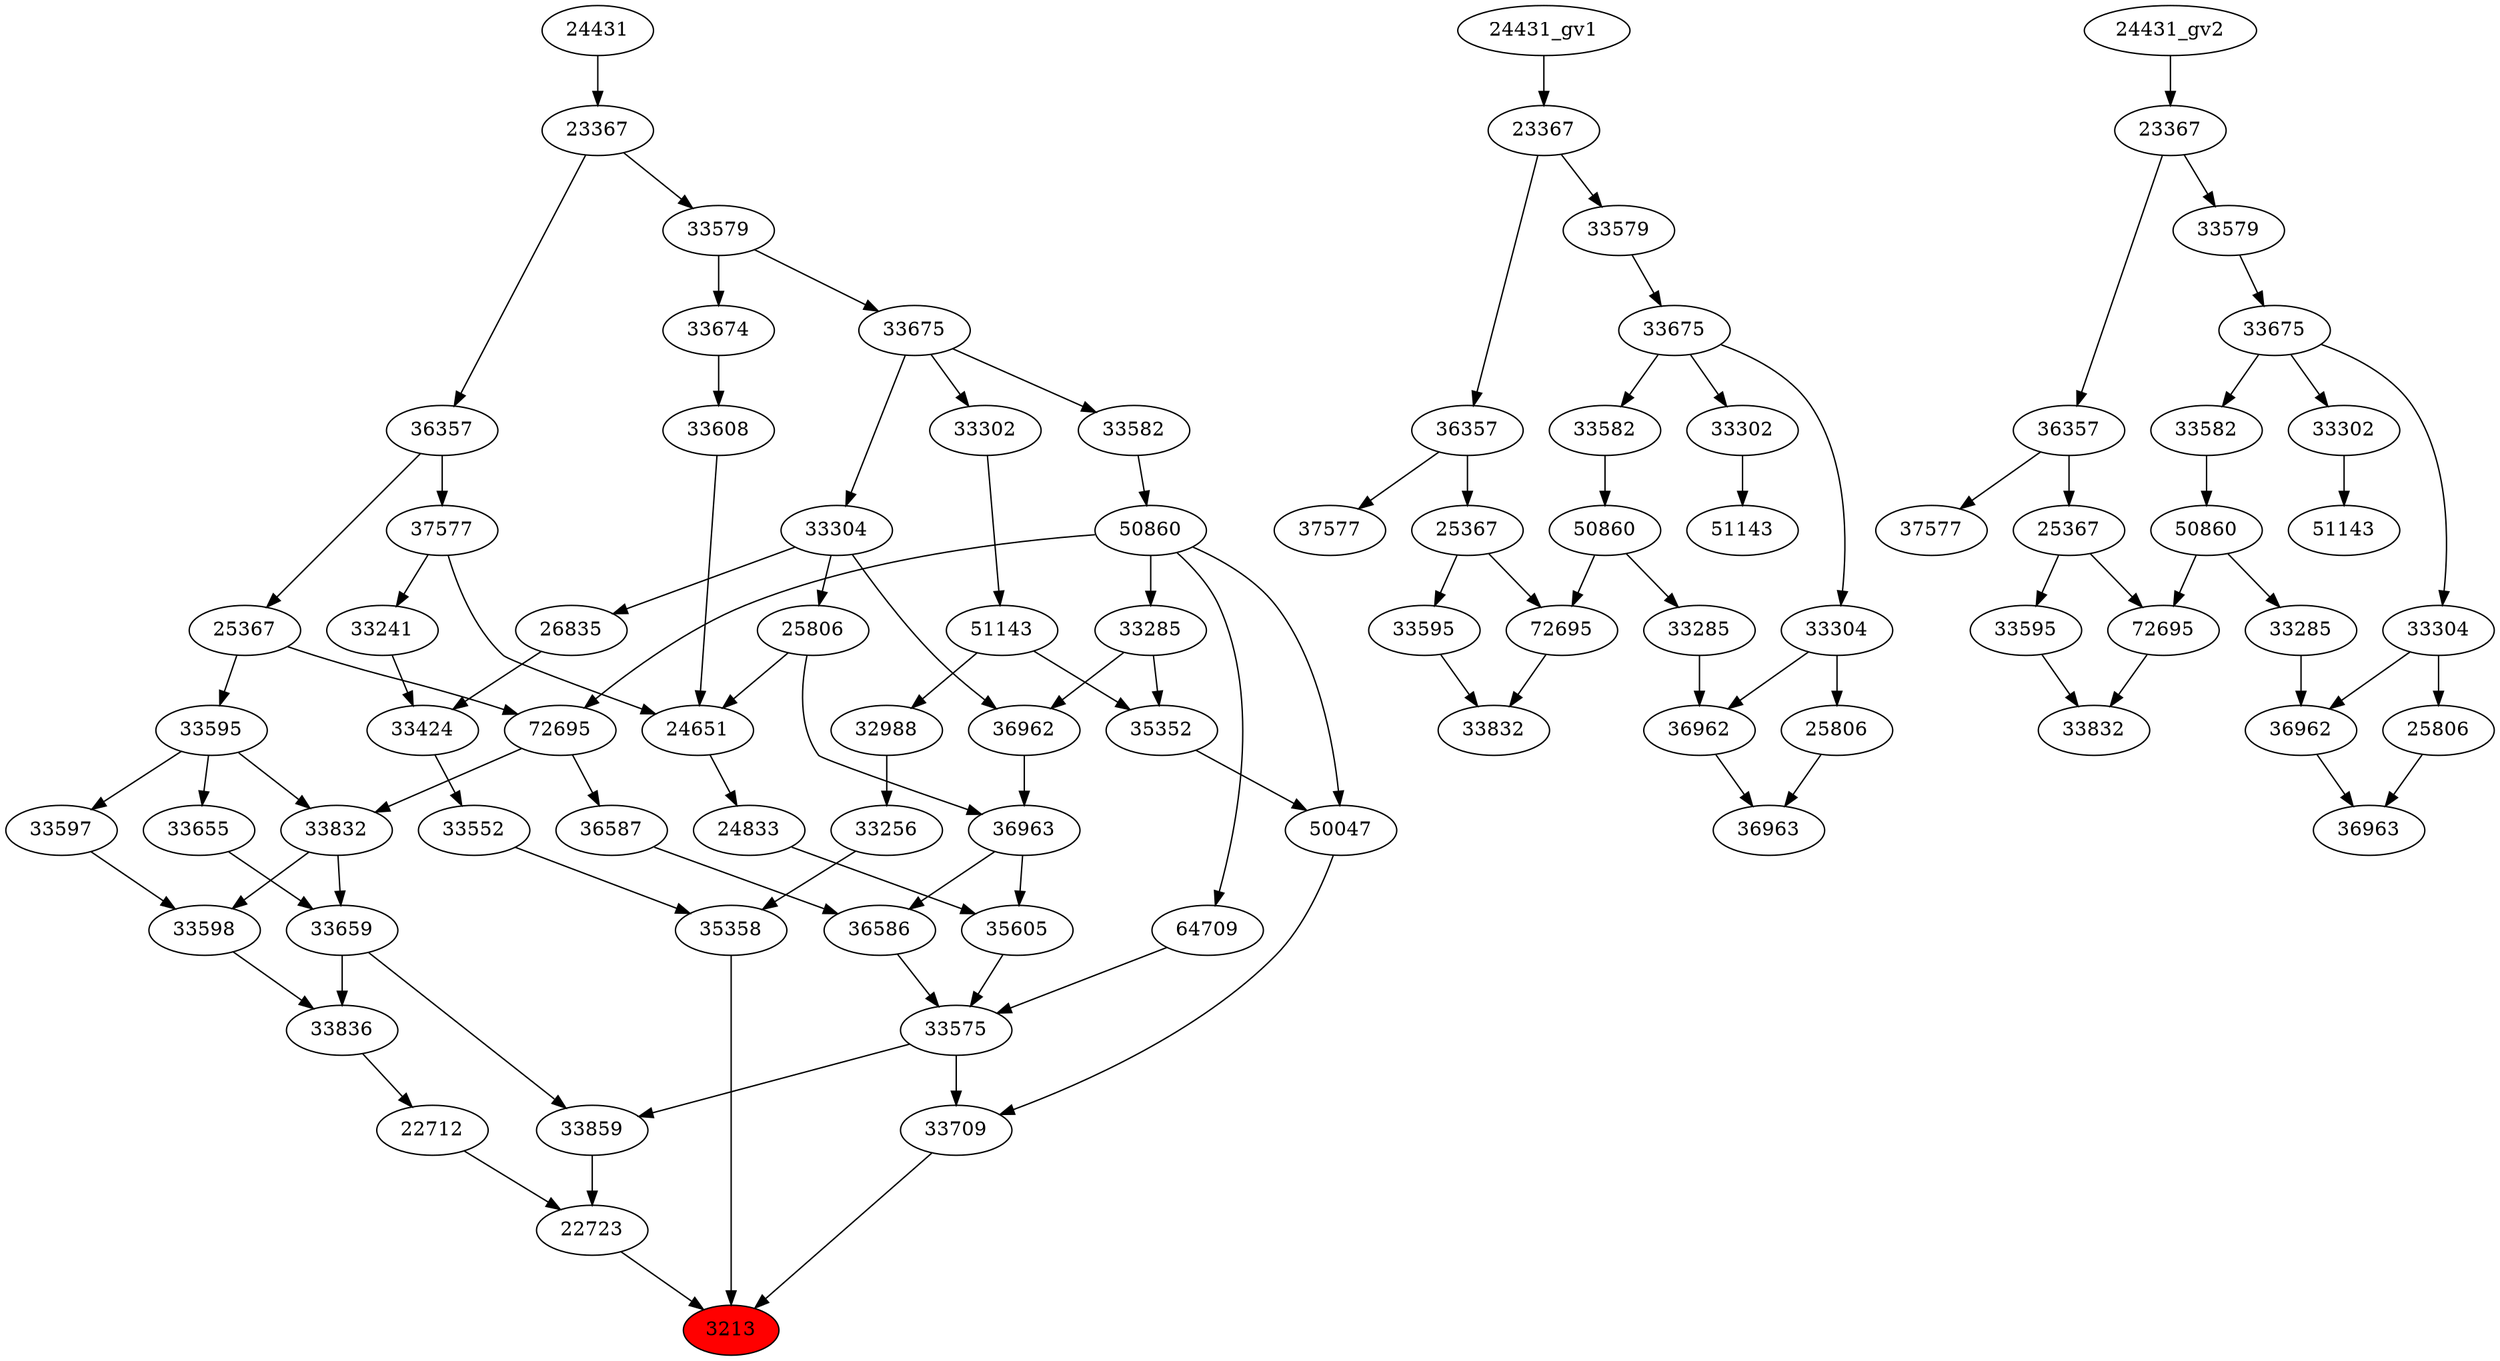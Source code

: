 strict digraph root {
	node [label="\N"];
	{
		node [fillcolor="",
			label="\N",
			style=""
		];
		3213		 [fillcolor=red,
			label=3213,
			style=filled];
		35358		 [label=35358];
		35358 -> 3213;
		33709		 [label=33709];
		33709 -> 3213;
		22723		 [label=22723];
		22723 -> 3213;
		33552		 [label=33552];
		33552 -> 35358;
		33256		 [label=33256];
		33256 -> 35358;
		50047		 [label=50047];
		50047 -> 33709;
		33575		 [label=33575];
		33575 -> 33709;
		33859		 [label=33859];
		33575 -> 33859;
		22712		 [label=22712];
		22712 -> 22723;
		33859 -> 22723;
		33424		 [label=33424];
		33424 -> 33552;
		32988		 [label=32988];
		32988 -> 33256;
		35352		 [label=35352];
		35352 -> 50047;
		50860		 [label=50860];
		50860 -> 50047;
		64709		 [label=64709];
		50860 -> 64709;
		33285		 [label=33285];
		50860 -> 33285;
		72695		 [label=72695];
		50860 -> 72695;
		36586		 [label=36586];
		36586 -> 33575;
		35605		 [label=35605];
		35605 -> 33575;
		64709 -> 33575;
		33836		 [label=33836];
		33836 -> 22712;
		33659		 [label=33659];
		33659 -> 33859;
		33659 -> 33836;
		33241		 [label=33241];
		33241 -> 33424;
		26835		 [label=26835];
		26835 -> 33424;
		51143		 [label=51143];
		51143 -> 32988;
		51143 -> 35352;
		33285 -> 35352;
		36962		 [label=36962];
		33285 -> 36962;
		33582		 [label=33582];
		33582 -> 50860;
		36587		 [label=36587];
		36587 -> 36586;
		36963		 [label=36963];
		36963 -> 36586;
		36963 -> 35605;
		24833		 [label=24833];
		24833 -> 35605;
		33598		 [label=33598];
		33598 -> 33836;
		33655		 [label=33655];
		33655 -> 33659;
		33832		 [label=33832];
		33832 -> 33659;
		33832 -> 33598;
		37577		 [label=37577];
		37577 -> 33241;
		24651		 [label=24651];
		37577 -> 24651;
		33304		 [label=33304];
		33304 -> 26835;
		33304 -> 36962;
		25806		 [label=25806];
		33304 -> 25806;
		33302		 [label=33302];
		33302 -> 51143;
		33675		 [label=33675];
		33675 -> 33582;
		33675 -> 33304;
		33675 -> 33302;
		72695 -> 36587;
		72695 -> 33832;
		36962 -> 36963;
		25806 -> 36963;
		25806 -> 24651;
		24651 -> 24833;
		33597		 [label=33597];
		33597 -> 33598;
		33595		 [label=33595];
		33595 -> 33655;
		33595 -> 33832;
		33595 -> 33597;
		36357		 [label=36357];
		36357 -> 37577;
		25367		 [label=25367];
		36357 -> 25367;
		33579		 [label=33579];
		33579 -> 33675;
		33674		 [label=33674];
		33579 -> 33674;
		25367 -> 72695;
		25367 -> 33595;
		33608		 [label=33608];
		33608 -> 24651;
		23367		 [label=23367];
		23367 -> 36357;
		23367 -> 33579;
		33674 -> 33608;
		24431		 [label=24431];
		24431 -> 23367;
	}
	{
		node [label="\N"];
		"50860_gv1"		 [label=50860];
		"33285_gv1"		 [label=33285];
		"50860_gv1" -> "33285_gv1";
		"72695_gv1"		 [label=72695];
		"50860_gv1" -> "72695_gv1";
		"33582_gv1"		 [label=33582];
		"33582_gv1" -> "50860_gv1";
		"51143_gv1"		 [label=51143];
		"33302_gv1"		 [label=33302];
		"33302_gv1" -> "51143_gv1";
		"36962_gv1"		 [label=36962];
		"33285_gv1" -> "36962_gv1";
		"33675_gv1"		 [label=33675];
		"33675_gv1" -> "33582_gv1";
		"33675_gv1" -> "33302_gv1";
		"33304_gv1"		 [label=33304];
		"33675_gv1" -> "33304_gv1";
		"36963_gv1"		 [label=36963];
		"36962_gv1" -> "36963_gv1";
		"25806_gv1"		 [label=25806];
		"25806_gv1" -> "36963_gv1";
		"33832_gv1"		 [label=33832];
		"72695_gv1" -> "33832_gv1";
		"33595_gv1"		 [label=33595];
		"33595_gv1" -> "33832_gv1";
		"37577_gv1"		 [label=37577];
		"36357_gv1"		 [label=36357];
		"36357_gv1" -> "37577_gv1";
		"25367_gv1"		 [label=25367];
		"36357_gv1" -> "25367_gv1";
		"33304_gv1" -> "36962_gv1";
		"33304_gv1" -> "25806_gv1";
		"33579_gv1"		 [label=33579];
		"33579_gv1" -> "33675_gv1";
		"25367_gv1" -> "72695_gv1";
		"25367_gv1" -> "33595_gv1";
		"23367_gv1"		 [label=23367];
		"23367_gv1" -> "36357_gv1";
		"23367_gv1" -> "33579_gv1";
		"24431_gv1" -> "23367_gv1";
	}
	{
		node [label="\N"];
		"50860_gv2"		 [label=50860];
		"33285_gv2"		 [label=33285];
		"50860_gv2" -> "33285_gv2";
		"72695_gv2"		 [label=72695];
		"50860_gv2" -> "72695_gv2";
		"33582_gv2"		 [label=33582];
		"33582_gv2" -> "50860_gv2";
		"51143_gv2"		 [label=51143];
		"33302_gv2"		 [label=33302];
		"33302_gv2" -> "51143_gv2";
		"36962_gv2"		 [label=36962];
		"33285_gv2" -> "36962_gv2";
		"33675_gv2"		 [label=33675];
		"33675_gv2" -> "33582_gv2";
		"33675_gv2" -> "33302_gv2";
		"33304_gv2"		 [label=33304];
		"33675_gv2" -> "33304_gv2";
		"36963_gv2"		 [label=36963];
		"36962_gv2" -> "36963_gv2";
		"25806_gv2"		 [label=25806];
		"25806_gv2" -> "36963_gv2";
		"33832_gv2"		 [label=33832];
		"72695_gv2" -> "33832_gv2";
		"33595_gv2"		 [label=33595];
		"33595_gv2" -> "33832_gv2";
		"37577_gv2"		 [label=37577];
		"36357_gv2"		 [label=36357];
		"36357_gv2" -> "37577_gv2";
		"25367_gv2"		 [label=25367];
		"36357_gv2" -> "25367_gv2";
		"33304_gv2" -> "36962_gv2";
		"33304_gv2" -> "25806_gv2";
		"33579_gv2"		 [label=33579];
		"33579_gv2" -> "33675_gv2";
		"25367_gv2" -> "72695_gv2";
		"25367_gv2" -> "33595_gv2";
		"23367_gv2"		 [label=23367];
		"23367_gv2" -> "36357_gv2";
		"23367_gv2" -> "33579_gv2";
		"24431_gv2" -> "23367_gv2";
	}
}
